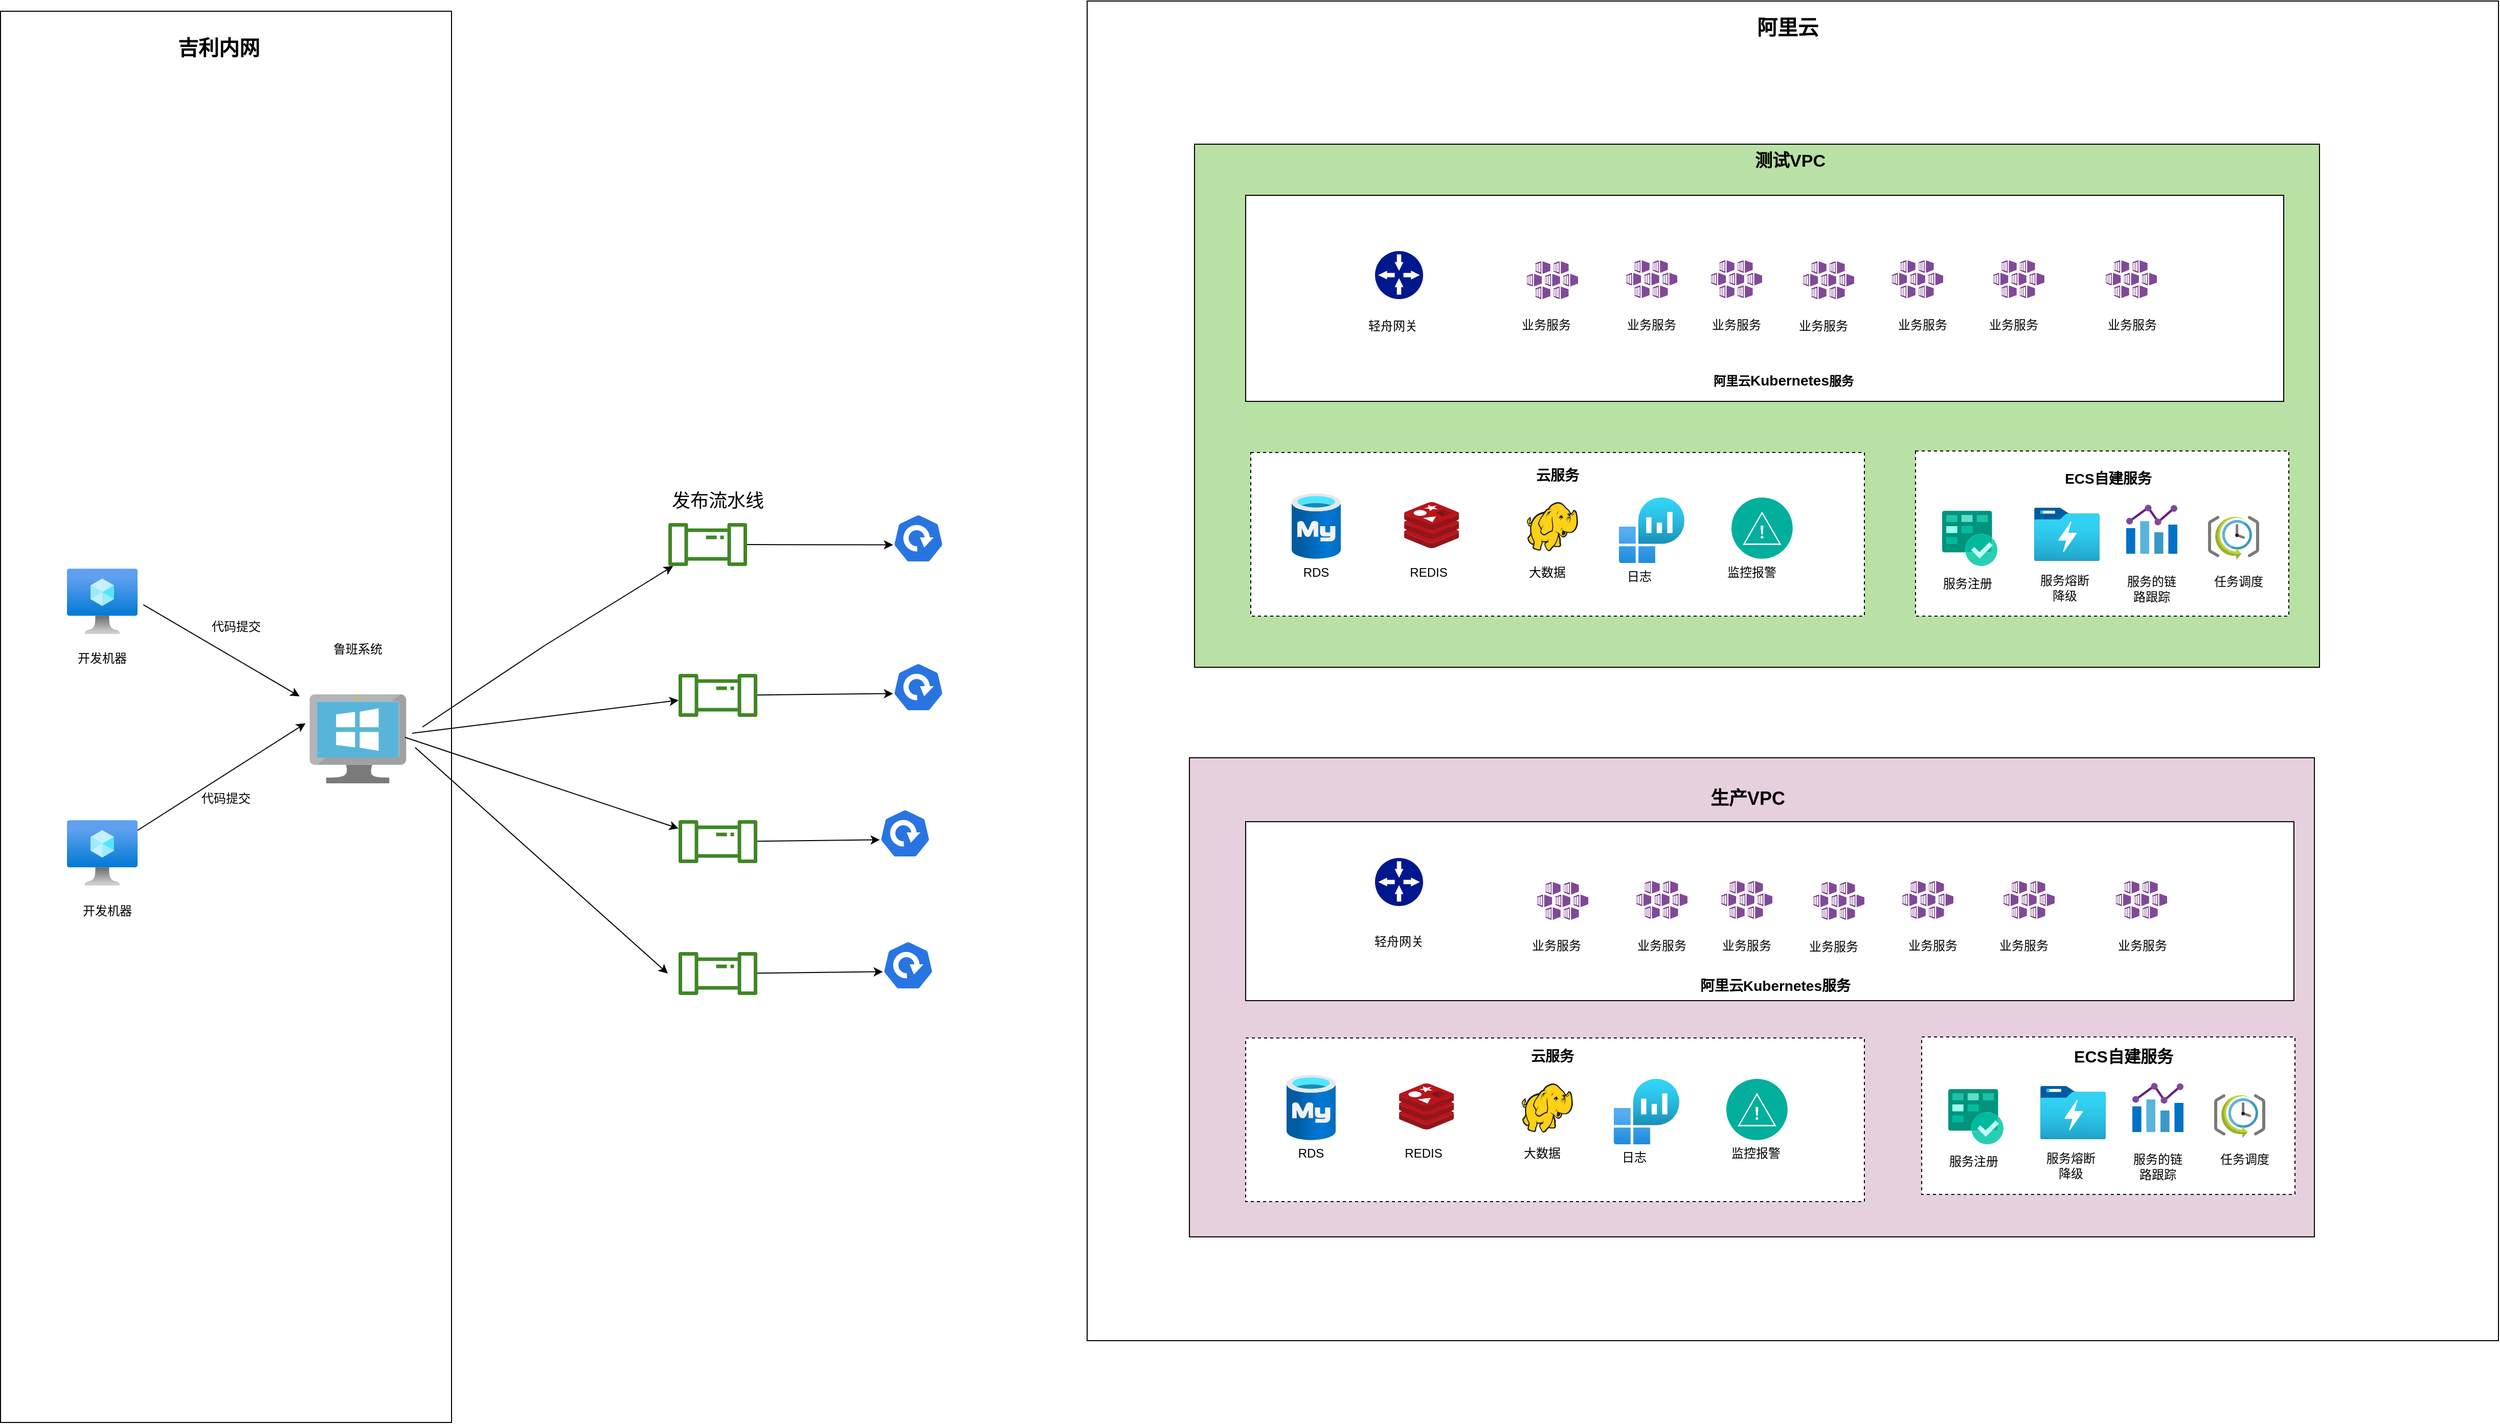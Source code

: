 <mxfile version="20.2.2" type="github">
  <diagram id="MSEFF53zL748iqYzD8NO" name="第 1 页">
    <mxGraphModel dx="2719" dy="2347" grid="1" gridSize="10" guides="1" tooltips="1" connect="1" arrows="1" fold="1" page="1" pageScale="1" pageWidth="827" pageHeight="1169" math="0" shadow="0">
      <root>
        <mxCell id="0" />
        <mxCell id="1" parent="0" />
        <mxCell id="Ua7ldsZMbTLFUnfycN5G-2" value="" style="rounded=0;whiteSpace=wrap;html=1;" parent="1" vertex="1">
          <mxGeometry x="700" y="-410" width="1380" height="1310" as="geometry" />
        </mxCell>
        <mxCell id="Ua7ldsZMbTLFUnfycN5G-3" value="" style="rounded=0;whiteSpace=wrap;html=1;fillColor=#E6D0DE;" parent="1" vertex="1">
          <mxGeometry x="800" y="330" width="1100" height="468.5" as="geometry" />
        </mxCell>
        <mxCell id="Ua7ldsZMbTLFUnfycN5G-4" value="" style="rounded=0;whiteSpace=wrap;html=1;" parent="1" vertex="1">
          <mxGeometry x="-362.5" y="-400" width="441" height="1380" as="geometry" />
        </mxCell>
        <mxCell id="Ua7ldsZMbTLFUnfycN5G-5" value="" style="endArrow=classic;html=1;rounded=0;exitX=1.081;exitY=0.551;exitDx=0;exitDy=0;exitPerimeter=0;" parent="1" source="Ua7ldsZMbTLFUnfycN5G-7" edge="1">
          <mxGeometry width="50" height="50" relative="1" as="geometry">
            <mxPoint x="-222" y="275" as="sourcePoint" />
            <mxPoint x="-70" y="270" as="targetPoint" />
          </mxGeometry>
        </mxCell>
        <mxCell id="Ua7ldsZMbTLFUnfycN5G-6" value="鲁班系统" style="text;html=1;strokeColor=none;fillColor=none;align=center;verticalAlign=middle;whiteSpace=wrap;rounded=0;" parent="1" vertex="1">
          <mxGeometry x="-43" y="209" width="60" height="30" as="geometry" />
        </mxCell>
        <mxCell id="Ua7ldsZMbTLFUnfycN5G-7" value="" style="aspect=fixed;html=1;points=[];align=center;image;fontSize=12;image=img/lib/azure2/compute/Virtual_Machine.svg;" parent="1" vertex="1">
          <mxGeometry x="-297.5" y="145" width="69" height="64" as="geometry" />
        </mxCell>
        <mxCell id="Ua7ldsZMbTLFUnfycN5G-8" value="&lt;font style=&quot;font-size: 20px;&quot;&gt;&lt;b&gt;吉利内网&lt;/b&gt;&lt;/font&gt;" style="text;html=1;strokeColor=none;fillColor=none;align=center;verticalAlign=middle;whiteSpace=wrap;rounded=0;" parent="1" vertex="1">
          <mxGeometry x="-210" y="-380" width="122" height="30" as="geometry" />
        </mxCell>
        <mxCell id="Ua7ldsZMbTLFUnfycN5G-9" value="开发机器" style="text;html=1;strokeColor=none;fillColor=none;align=center;verticalAlign=middle;whiteSpace=wrap;rounded=0;" parent="1" vertex="1">
          <mxGeometry x="-288.5" y="465" width="60" height="30" as="geometry" />
        </mxCell>
        <mxCell id="Ua7ldsZMbTLFUnfycN5G-10" value="" style="sketch=0;aspect=fixed;html=1;points=[];align=center;image;fontSize=12;image=img/lib/mscae/VirtualMachineWindows.svg;" parent="1" vertex="1">
          <mxGeometry x="-60.28" y="268" width="94.57" height="87" as="geometry" />
        </mxCell>
        <mxCell id="Ua7ldsZMbTLFUnfycN5G-11" value="" style="aspect=fixed;html=1;points=[];align=center;image;fontSize=12;image=img/lib/azure2/compute/Virtual_Machine.svg;" parent="1" vertex="1">
          <mxGeometry x="-297.5" y="391" width="69" height="64" as="geometry" />
        </mxCell>
        <mxCell id="Ua7ldsZMbTLFUnfycN5G-12" value="开发机器" style="text;html=1;strokeColor=none;fillColor=none;align=center;verticalAlign=middle;whiteSpace=wrap;rounded=0;" parent="1" vertex="1">
          <mxGeometry x="-293" y="218" width="60" height="30" as="geometry" />
        </mxCell>
        <mxCell id="Ua7ldsZMbTLFUnfycN5G-13" value="" style="endArrow=classic;html=1;rounded=0;entryX=-0.042;entryY=0.325;entryDx=0;entryDy=0;entryPerimeter=0;" parent="1" source="Ua7ldsZMbTLFUnfycN5G-11" target="Ua7ldsZMbTLFUnfycN5G-10" edge="1">
          <mxGeometry width="50" height="50" relative="1" as="geometry">
            <mxPoint x="-212.0" y="285" as="sourcePoint" />
            <mxPoint x="-82.0" y="285" as="targetPoint" />
          </mxGeometry>
        </mxCell>
        <mxCell id="Ua7ldsZMbTLFUnfycN5G-14" value="代码提交" style="text;html=1;strokeColor=none;fillColor=none;align=center;verticalAlign=middle;whiteSpace=wrap;rounded=0;" parent="1" vertex="1">
          <mxGeometry x="-162" y="187" width="60" height="30" as="geometry" />
        </mxCell>
        <mxCell id="Ua7ldsZMbTLFUnfycN5G-15" value="代码提交" style="text;html=1;strokeColor=none;fillColor=none;align=center;verticalAlign=middle;whiteSpace=wrap;rounded=0;" parent="1" vertex="1">
          <mxGeometry x="-172" y="355" width="60" height="30" as="geometry" />
        </mxCell>
        <mxCell id="Ua7ldsZMbTLFUnfycN5G-16" value="" style="sketch=0;aspect=fixed;html=1;points=[];align=center;image;fontSize=12;image=img/lib/mscae/Kubernetes_Services.svg;" parent="1" vertex="1">
          <mxGeometry x="1310" y="165" width="50" height="37" as="geometry" />
        </mxCell>
        <mxCell id="Ua7ldsZMbTLFUnfycN5G-17" value="" style="sketch=0;aspect=fixed;pointerEvents=1;shadow=0;dashed=0;html=1;strokeColor=none;labelPosition=center;verticalLabelPosition=bottom;verticalAlign=top;align=center;fillColor=#00188D;shape=mxgraph.mscae.enterprise.gateway" parent="1" vertex="1">
          <mxGeometry x="961.5" y="156" width="47" height="47" as="geometry" />
        </mxCell>
        <mxCell id="Ua7ldsZMbTLFUnfycN5G-18" value="服务网关" style="text;html=1;strokeColor=none;fillColor=none;align=center;verticalAlign=middle;whiteSpace=wrap;rounded=0;" parent="1" vertex="1">
          <mxGeometry x="955" y="213" width="60" height="30" as="geometry" />
        </mxCell>
        <mxCell id="Ua7ldsZMbTLFUnfycN5G-19" value="业务服务" style="text;html=1;strokeColor=none;fillColor=none;align=center;verticalAlign=middle;whiteSpace=wrap;rounded=0;" parent="1" vertex="1">
          <mxGeometry x="1300" y="213" width="60" height="30" as="geometry" />
        </mxCell>
        <mxCell id="Ua7ldsZMbTLFUnfycN5G-20" value="阿里云Kubernetes服务" style="text;html=1;strokeColor=none;fillColor=none;align=center;verticalAlign=middle;whiteSpace=wrap;rounded=0;" parent="1" vertex="1">
          <mxGeometry x="1168" y="500" width="162" height="30" as="geometry" />
        </mxCell>
        <mxCell id="Ua7ldsZMbTLFUnfycN5G-21" value="&lt;font style=&quot;font-size: 20px;&quot;&gt;&lt;b&gt;阿里云&lt;/b&gt;&lt;/font&gt;" style="text;html=1;strokeColor=none;fillColor=none;align=center;verticalAlign=middle;whiteSpace=wrap;rounded=0;" parent="1" vertex="1">
          <mxGeometry x="1325" y="-400" width="120" height="30" as="geometry" />
        </mxCell>
        <mxCell id="Ua7ldsZMbTLFUnfycN5G-22" value="生产VPC" style="text;html=1;strokeColor=none;fillColor=none;align=center;verticalAlign=middle;whiteSpace=wrap;rounded=0;" parent="1" vertex="1">
          <mxGeometry x="1795" y="138" width="60" height="30" as="geometry" />
        </mxCell>
        <mxCell id="Ua7ldsZMbTLFUnfycN5G-23" value="" style="rounded=0;whiteSpace=wrap;html=1;dashed=1;" parent="1" vertex="1">
          <mxGeometry x="855" y="604" width="605" height="160" as="geometry" />
        </mxCell>
        <mxCell id="Ua7ldsZMbTLFUnfycN5G-24" value="" style="aspect=fixed;html=1;points=[];align=center;image;fontSize=12;image=img/lib/azure2/databases/Azure_Database_MySQL_Server.svg;" parent="1" vertex="1">
          <mxGeometry x="895" y="640" width="48" height="64" as="geometry" />
        </mxCell>
        <mxCell id="Ua7ldsZMbTLFUnfycN5G-25" value="" style="sketch=0;aspect=fixed;html=1;points=[];align=center;image;fontSize=12;image=img/lib/mscae/Cache_Redis_Product.svg;" parent="1" vertex="1">
          <mxGeometry x="1005" y="648.5" width="53.57" height="45" as="geometry" />
        </mxCell>
        <mxCell id="Ua7ldsZMbTLFUnfycN5G-26" value="" style="sketch=0;aspect=fixed;html=1;points=[];align=center;image;fontSize=12;image=img/lib/mscae/HDInsight.svg;" parent="1" vertex="1">
          <mxGeometry x="1125" y="648.5" width="50" height="48" as="geometry" />
        </mxCell>
        <mxCell id="Ua7ldsZMbTLFUnfycN5G-27" value="&lt;font style=&quot;font-size: 14px;&quot;&gt;&lt;b&gt;云服务&lt;/b&gt;&lt;/font&gt;" style="text;html=1;strokeColor=none;fillColor=none;align=center;verticalAlign=middle;whiteSpace=wrap;rounded=0;" parent="1" vertex="1">
          <mxGeometry x="1125" y="607" width="60" height="30" as="geometry" />
        </mxCell>
        <mxCell id="Ua7ldsZMbTLFUnfycN5G-28" value="RDS" style="text;html=1;strokeColor=none;fillColor=none;align=center;verticalAlign=middle;whiteSpace=wrap;rounded=0;" parent="1" vertex="1">
          <mxGeometry x="889" y="702" width="60" height="30" as="geometry" />
        </mxCell>
        <mxCell id="Ua7ldsZMbTLFUnfycN5G-29" value="REDIS" style="text;html=1;strokeColor=none;fillColor=none;align=center;verticalAlign=middle;whiteSpace=wrap;rounded=0;" parent="1" vertex="1">
          <mxGeometry x="998.57" y="702" width="60" height="30" as="geometry" />
        </mxCell>
        <mxCell id="Ua7ldsZMbTLFUnfycN5G-30" value="大数据" style="text;html=1;strokeColor=none;fillColor=none;align=center;verticalAlign=middle;whiteSpace=wrap;rounded=0;" parent="1" vertex="1">
          <mxGeometry x="1115" y="702" width="60" height="30" as="geometry" />
        </mxCell>
        <mxCell id="Ua7ldsZMbTLFUnfycN5G-31" value="日志" style="text;html=1;strokeColor=none;fillColor=none;align=center;verticalAlign=middle;whiteSpace=wrap;rounded=0;" parent="1" vertex="1">
          <mxGeometry x="1205" y="706" width="60" height="30" as="geometry" />
        </mxCell>
        <mxCell id="Ua7ldsZMbTLFUnfycN5G-32" value="" style="aspect=fixed;perimeter=ellipsePerimeter;html=1;align=center;shadow=0;dashed=0;fontColor=#4277BB;labelBackgroundColor=#ffffff;fontSize=12;spacingTop=3;image;image=img/lib/ibm/management/alert_notification.svg;" parent="1" vertex="1">
          <mxGeometry x="1325" y="644" width="60" height="60" as="geometry" />
        </mxCell>
        <mxCell id="Ua7ldsZMbTLFUnfycN5G-33" value="" style="aspect=fixed;html=1;points=[];align=center;image;fontSize=12;image=img/lib/azure2/analytics/Log_Analytics_Workspaces.svg;" parent="1" vertex="1">
          <mxGeometry x="1215" y="644" width="64" height="64" as="geometry" />
        </mxCell>
        <mxCell id="Ua7ldsZMbTLFUnfycN5G-34" value="监控报警" style="text;html=1;strokeColor=none;fillColor=none;align=center;verticalAlign=middle;whiteSpace=wrap;rounded=0;" parent="1" vertex="1">
          <mxGeometry x="1324" y="702" width="60" height="30" as="geometry" />
        </mxCell>
        <mxCell id="Ua7ldsZMbTLFUnfycN5G-35" value="" style="sketch=0;aspect=fixed;html=1;points=[];align=center;image;fontSize=12;image=img/lib/mscae/Kubernetes_Services.svg;" parent="1" vertex="1">
          <mxGeometry x="1440" y="165" width="50" height="37" as="geometry" />
        </mxCell>
        <mxCell id="Ua7ldsZMbTLFUnfycN5G-36" value="" style="sketch=0;aspect=fixed;html=1;points=[];align=center;image;fontSize=12;image=img/lib/mscae/Kubernetes_Services.svg;" parent="1" vertex="1">
          <mxGeometry x="1105" y="166" width="50" height="37" as="geometry" />
        </mxCell>
        <mxCell id="Ua7ldsZMbTLFUnfycN5G-37" value="业务服务" style="text;html=1;strokeColor=none;fillColor=none;align=center;verticalAlign=middle;whiteSpace=wrap;rounded=0;" parent="1" vertex="1">
          <mxGeometry x="1430" y="213" width="60" height="30" as="geometry" />
        </mxCell>
        <mxCell id="Ua7ldsZMbTLFUnfycN5G-38" value="业务服务" style="text;html=1;strokeColor=none;fillColor=none;align=center;verticalAlign=middle;whiteSpace=wrap;rounded=0;" parent="1" vertex="1">
          <mxGeometry x="1080" y="213" width="60" height="30" as="geometry" />
        </mxCell>
        <mxCell id="Ua7ldsZMbTLFUnfycN5G-39" value="" style="sketch=0;aspect=fixed;html=1;points=[];align=center;image;fontSize=12;image=img/lib/mscae/Kubernetes_Services.svg;" parent="1" vertex="1">
          <mxGeometry x="1225" y="165" width="50" height="37" as="geometry" />
        </mxCell>
        <mxCell id="Ua7ldsZMbTLFUnfycN5G-40" value="业务服务" style="text;html=1;strokeColor=none;fillColor=none;align=center;verticalAlign=middle;whiteSpace=wrap;rounded=0;" parent="1" vertex="1">
          <mxGeometry x="1208" y="213" width="60" height="30" as="geometry" />
        </mxCell>
        <mxCell id="Ua7ldsZMbTLFUnfycN5G-41" value="" style="rounded=0;whiteSpace=wrap;html=1;fillColor=#B9E0A5;" parent="1" vertex="1">
          <mxGeometry x="805" y="-270" width="1100" height="511.5" as="geometry" />
        </mxCell>
        <mxCell id="Ua7ldsZMbTLFUnfycN5G-42" value="" style="rounded=0;whiteSpace=wrap;html=1;" parent="1" vertex="1">
          <mxGeometry x="855" y="-220" width="1015" height="201.5" as="geometry" />
        </mxCell>
        <mxCell id="Ua7ldsZMbTLFUnfycN5G-43" value="" style="rounded=0;whiteSpace=wrap;html=1;dashed=1;" parent="1" vertex="1">
          <mxGeometry x="1510" y="30" width="365" height="161.5" as="geometry" />
        </mxCell>
        <mxCell id="Ua7ldsZMbTLFUnfycN5G-44" value="" style="aspect=fixed;html=1;points=[];align=center;image;fontSize=12;image=img/lib/azure2/storage/Data_Lake_Storage_Gen1.svg;" parent="1" vertex="1">
          <mxGeometry x="1626" y="85.5" width="64" height="52" as="geometry" />
        </mxCell>
        <mxCell id="Ua7ldsZMbTLFUnfycN5G-45" value="" style="sketch=0;aspect=fixed;html=1;points=[];align=center;image;fontSize=12;image=img/lib/mscae/Azure_Boards.svg;" parent="1" vertex="1">
          <mxGeometry x="1536" y="88.5" width="54" height="54" as="geometry" />
        </mxCell>
        <mxCell id="Ua7ldsZMbTLFUnfycN5G-46" value="" style="sketch=0;aspect=fixed;html=1;points=[];align=center;image;fontSize=12;image=img/lib/mscae/Chart.svg;" parent="1" vertex="1">
          <mxGeometry x="1716" y="82.5" width="50" height="48" as="geometry" />
        </mxCell>
        <mxCell id="Ua7ldsZMbTLFUnfycN5G-47" value="服务注册" style="text;html=1;strokeColor=none;fillColor=none;align=center;verticalAlign=middle;whiteSpace=wrap;rounded=0;" parent="1" vertex="1">
          <mxGeometry x="1531" y="144.5" width="60" height="30" as="geometry" />
        </mxCell>
        <mxCell id="Ua7ldsZMbTLFUnfycN5G-48" value="服务熔断降级" style="text;html=1;strokeColor=none;fillColor=none;align=center;verticalAlign=middle;whiteSpace=wrap;rounded=0;" parent="1" vertex="1">
          <mxGeometry x="1626" y="148.5" width="60" height="30" as="geometry" />
        </mxCell>
        <mxCell id="Ua7ldsZMbTLFUnfycN5G-49" value="服务的链路跟踪" style="text;html=1;strokeColor=none;fillColor=none;align=center;verticalAlign=middle;whiteSpace=wrap;rounded=0;" parent="1" vertex="1">
          <mxGeometry x="1711" y="149.5" width="60" height="30" as="geometry" />
        </mxCell>
        <mxCell id="Ua7ldsZMbTLFUnfycN5G-50" value="" style="sketch=0;aspect=fixed;html=1;points=[];align=center;image;fontSize=12;image=img/lib/mscae/SchedulerJobCollection.svg;" parent="1" vertex="1">
          <mxGeometry x="1796" y="93.5" width="50" height="43" as="geometry" />
        </mxCell>
        <mxCell id="Ua7ldsZMbTLFUnfycN5G-51" value="任务调度" style="text;html=1;strokeColor=none;fillColor=none;align=center;verticalAlign=middle;whiteSpace=wrap;rounded=0;" parent="1" vertex="1">
          <mxGeometry x="1796" y="142.5" width="60" height="30" as="geometry" />
        </mxCell>
        <mxCell id="Ua7ldsZMbTLFUnfycN5G-52" value="" style="sketch=0;aspect=fixed;html=1;points=[];align=center;image;fontSize=12;image=img/lib/mscae/Kubernetes_Services.svg;" parent="1" vertex="1">
          <mxGeometry x="1310" y="-156.5" width="50" height="37" as="geometry" />
        </mxCell>
        <mxCell id="Ua7ldsZMbTLFUnfycN5G-53" value="" style="sketch=0;aspect=fixed;pointerEvents=1;shadow=0;dashed=0;html=1;strokeColor=none;labelPosition=center;verticalLabelPosition=bottom;verticalAlign=top;align=center;fillColor=#00188D;shape=mxgraph.mscae.enterprise.gateway" parent="1" vertex="1">
          <mxGeometry x="981.5" y="-165.5" width="47" height="47" as="geometry" />
        </mxCell>
        <mxCell id="Ua7ldsZMbTLFUnfycN5G-54" value="轻舟网关" style="text;html=1;strokeColor=none;fillColor=none;align=center;verticalAlign=middle;whiteSpace=wrap;rounded=0;" parent="1" vertex="1">
          <mxGeometry x="968.5" y="-107.5" width="60" height="30" as="geometry" />
        </mxCell>
        <mxCell id="Ua7ldsZMbTLFUnfycN5G-55" value="业务服务" style="text;html=1;strokeColor=none;fillColor=none;align=center;verticalAlign=middle;whiteSpace=wrap;rounded=0;" parent="1" vertex="1">
          <mxGeometry x="1305" y="-108.5" width="60" height="30" as="geometry" />
        </mxCell>
        <mxCell id="Ua7ldsZMbTLFUnfycN5G-56" value="&lt;b&gt;阿里云&lt;font style=&quot;font-size: 14px;&quot;&gt;Kubernetes&lt;/font&gt;服务&lt;/b&gt;" style="text;html=1;strokeColor=none;fillColor=none;align=center;verticalAlign=middle;whiteSpace=wrap;rounded=0;" parent="1" vertex="1">
          <mxGeometry x="1300" y="-54.5" width="162" height="30" as="geometry" />
        </mxCell>
        <mxCell id="Ua7ldsZMbTLFUnfycN5G-57" value="&lt;font style=&quot;font-size: 17px;&quot;&gt;&lt;b&gt;测试VPC&lt;/b&gt;&lt;/font&gt;" style="text;html=1;strokeColor=none;fillColor=none;align=center;verticalAlign=middle;whiteSpace=wrap;rounded=0;" parent="1" vertex="1">
          <mxGeometry x="1313" y="-270" width="149" height="33.5" as="geometry" />
        </mxCell>
        <mxCell id="Ua7ldsZMbTLFUnfycN5G-58" value="" style="rounded=0;whiteSpace=wrap;html=1;dashed=1;" parent="1" vertex="1">
          <mxGeometry x="860" y="31.5" width="600" height="160" as="geometry" />
        </mxCell>
        <mxCell id="Ua7ldsZMbTLFUnfycN5G-59" value="" style="aspect=fixed;html=1;points=[];align=center;image;fontSize=12;image=img/lib/azure2/databases/Azure_Database_MySQL_Server.svg;" parent="1" vertex="1">
          <mxGeometry x="900" y="71.5" width="48" height="64" as="geometry" />
        </mxCell>
        <mxCell id="Ua7ldsZMbTLFUnfycN5G-60" value="" style="sketch=0;aspect=fixed;html=1;points=[];align=center;image;fontSize=12;image=img/lib/mscae/Cache_Redis_Product.svg;" parent="1" vertex="1">
          <mxGeometry x="1010" y="80" width="53.57" height="45" as="geometry" />
        </mxCell>
        <mxCell id="Ua7ldsZMbTLFUnfycN5G-61" value="" style="sketch=0;aspect=fixed;html=1;points=[];align=center;image;fontSize=12;image=img/lib/mscae/HDInsight.svg;" parent="1" vertex="1">
          <mxGeometry x="1130" y="80" width="50" height="48" as="geometry" />
        </mxCell>
        <mxCell id="Ua7ldsZMbTLFUnfycN5G-62" value="&lt;font style=&quot;font-size: 14px;&quot;&gt;&lt;b&gt;云服务&lt;/b&gt;&lt;/font&gt;" style="text;html=1;strokeColor=none;fillColor=none;align=center;verticalAlign=middle;whiteSpace=wrap;rounded=0;" parent="1" vertex="1">
          <mxGeometry x="1130" y="38.5" width="60" height="30" as="geometry" />
        </mxCell>
        <mxCell id="Ua7ldsZMbTLFUnfycN5G-63" value="RDS" style="text;html=1;strokeColor=none;fillColor=none;align=center;verticalAlign=middle;whiteSpace=wrap;rounded=0;" parent="1" vertex="1">
          <mxGeometry x="894" y="133.5" width="60" height="30" as="geometry" />
        </mxCell>
        <mxCell id="Ua7ldsZMbTLFUnfycN5G-64" value="REDIS" style="text;html=1;strokeColor=none;fillColor=none;align=center;verticalAlign=middle;whiteSpace=wrap;rounded=0;" parent="1" vertex="1">
          <mxGeometry x="1003.57" y="133.5" width="60" height="30" as="geometry" />
        </mxCell>
        <mxCell id="Ua7ldsZMbTLFUnfycN5G-65" value="大数据" style="text;html=1;strokeColor=none;fillColor=none;align=center;verticalAlign=middle;whiteSpace=wrap;rounded=0;" parent="1" vertex="1">
          <mxGeometry x="1120" y="133.5" width="60" height="30" as="geometry" />
        </mxCell>
        <mxCell id="Ua7ldsZMbTLFUnfycN5G-66" value="日志" style="text;html=1;strokeColor=none;fillColor=none;align=center;verticalAlign=middle;whiteSpace=wrap;rounded=0;" parent="1" vertex="1">
          <mxGeometry x="1210" y="137.5" width="60" height="30" as="geometry" />
        </mxCell>
        <mxCell id="Ua7ldsZMbTLFUnfycN5G-67" value="" style="aspect=fixed;perimeter=ellipsePerimeter;html=1;align=center;shadow=0;dashed=0;fontColor=#4277BB;labelBackgroundColor=#ffffff;fontSize=12;spacingTop=3;image;image=img/lib/ibm/management/alert_notification.svg;" parent="1" vertex="1">
          <mxGeometry x="1330" y="75.5" width="60" height="60" as="geometry" />
        </mxCell>
        <mxCell id="Ua7ldsZMbTLFUnfycN5G-68" value="" style="aspect=fixed;html=1;points=[];align=center;image;fontSize=12;image=img/lib/azure2/analytics/Log_Analytics_Workspaces.svg;" parent="1" vertex="1">
          <mxGeometry x="1220" y="75.5" width="64" height="64" as="geometry" />
        </mxCell>
        <mxCell id="Ua7ldsZMbTLFUnfycN5G-69" value="监控报警" style="text;html=1;strokeColor=none;fillColor=none;align=center;verticalAlign=middle;whiteSpace=wrap;rounded=0;" parent="1" vertex="1">
          <mxGeometry x="1320" y="133.5" width="60" height="30" as="geometry" />
        </mxCell>
        <mxCell id="Ua7ldsZMbTLFUnfycN5G-70" value="" style="sketch=0;aspect=fixed;html=1;points=[];align=center;image;fontSize=12;image=img/lib/mscae/Kubernetes_Services.svg;" parent="1" vertex="1">
          <mxGeometry x="1487" y="-156.5" width="50" height="37" as="geometry" />
        </mxCell>
        <mxCell id="Ua7ldsZMbTLFUnfycN5G-71" value="" style="sketch=0;aspect=fixed;html=1;points=[];align=center;image;fontSize=12;image=img/lib/mscae/Kubernetes_Services.svg;" parent="1" vertex="1">
          <mxGeometry x="1130" y="-155.5" width="50" height="37" as="geometry" />
        </mxCell>
        <mxCell id="Ua7ldsZMbTLFUnfycN5G-72" value="业务服务" style="text;html=1;strokeColor=none;fillColor=none;align=center;verticalAlign=middle;whiteSpace=wrap;rounded=0;" parent="1" vertex="1">
          <mxGeometry x="1487" y="-108.5" width="60" height="30" as="geometry" />
        </mxCell>
        <mxCell id="Ua7ldsZMbTLFUnfycN5G-73" value="业务服务" style="text;html=1;strokeColor=none;fillColor=none;align=center;verticalAlign=middle;whiteSpace=wrap;rounded=0;" parent="1" vertex="1">
          <mxGeometry x="1119" y="-108.5" width="60" height="30" as="geometry" />
        </mxCell>
        <mxCell id="Ua7ldsZMbTLFUnfycN5G-74" value="" style="sketch=0;aspect=fixed;html=1;points=[];align=center;image;fontSize=12;image=img/lib/mscae/Kubernetes_Services.svg;" parent="1" vertex="1">
          <mxGeometry x="1227" y="-156.5" width="50" height="37" as="geometry" />
        </mxCell>
        <mxCell id="Ua7ldsZMbTLFUnfycN5G-75" value="业务服务" style="text;html=1;strokeColor=none;fillColor=none;align=center;verticalAlign=middle;whiteSpace=wrap;rounded=0;" parent="1" vertex="1">
          <mxGeometry x="1222" y="-108.5" width="60" height="30" as="geometry" />
        </mxCell>
        <mxCell id="Ua7ldsZMbTLFUnfycN5G-76" value="&lt;font style=&quot;font-size: 18px;&quot;&gt;&lt;b&gt;生产VPC&lt;/b&gt;&lt;/font&gt;" style="text;html=1;strokeColor=none;fillColor=none;align=center;verticalAlign=middle;whiteSpace=wrap;rounded=0;" parent="1" vertex="1">
          <mxGeometry x="1282" y="355" width="128" height="30" as="geometry" />
        </mxCell>
        <mxCell id="Ua7ldsZMbTLFUnfycN5G-77" value="" style="rounded=0;whiteSpace=wrap;html=1;" parent="1" vertex="1">
          <mxGeometry x="855" y="392.5" width="1025" height="175" as="geometry" />
        </mxCell>
        <mxCell id="Ua7ldsZMbTLFUnfycN5G-79" value="" style="sketch=0;aspect=fixed;pointerEvents=1;shadow=0;dashed=0;html=1;strokeColor=none;labelPosition=center;verticalLabelPosition=bottom;verticalAlign=top;align=center;fillColor=#00188D;shape=mxgraph.mscae.enterprise.gateway" parent="1" vertex="1">
          <mxGeometry x="981.5" y="428" width="47" height="47" as="geometry" />
        </mxCell>
        <mxCell id="Ua7ldsZMbTLFUnfycN5G-80" value="轻舟网关" style="text;html=1;strokeColor=none;fillColor=none;align=center;verticalAlign=middle;whiteSpace=wrap;rounded=0;" parent="1" vertex="1">
          <mxGeometry x="975" y="495" width="60" height="30" as="geometry" />
        </mxCell>
        <mxCell id="Ua7ldsZMbTLFUnfycN5G-82" value="&lt;b&gt;&lt;font style=&quot;font-size: 14px;&quot;&gt;阿里云Kubernetes服务&lt;/font&gt;&lt;/b&gt;" style="text;html=1;strokeColor=none;fillColor=none;align=center;verticalAlign=middle;whiteSpace=wrap;rounded=0;" parent="1" vertex="1">
          <mxGeometry x="1292" y="537.5" width="162" height="30" as="geometry" />
        </mxCell>
        <mxCell id="Ua7ldsZMbTLFUnfycN5G-93" value="" style="sketch=0;outlineConnect=0;fontColor=#232F3E;gradientColor=none;fillColor=#3F8624;strokeColor=none;dashed=0;verticalLabelPosition=bottom;verticalAlign=top;align=center;html=1;fontSize=12;fontStyle=0;aspect=fixed;pointerEvents=1;shape=mxgraph.aws4.iot_analytics_pipeline;strokeWidth=18;" parent="1" vertex="1">
          <mxGeometry x="300" y="248" width="78" height="42" as="geometry" />
        </mxCell>
        <mxCell id="Ua7ldsZMbTLFUnfycN5G-94" value="" style="endArrow=classic;html=1;rounded=0;fontSize=18;" parent="1" target="Ua7ldsZMbTLFUnfycN5G-93" edge="1">
          <mxGeometry width="50" height="50" relative="1" as="geometry">
            <mxPoint x="40" y="306" as="sourcePoint" />
            <mxPoint x="80" y="270" as="targetPoint" />
          </mxGeometry>
        </mxCell>
        <mxCell id="Ua7ldsZMbTLFUnfycN5G-95" value="发布流水线" style="text;html=1;strokeColor=none;fillColor=none;align=center;verticalAlign=middle;whiteSpace=wrap;rounded=0;strokeWidth=18;fontSize=18;" parent="1" vertex="1">
          <mxGeometry x="284" y="63.5" width="110" height="30" as="geometry" />
        </mxCell>
        <mxCell id="Ua7ldsZMbTLFUnfycN5G-96" value="" style="sketch=0;html=1;dashed=0;whitespace=wrap;fillColor=#2875E2;strokeColor=#ffffff;points=[[0.005,0.63,0],[0.1,0.2,0],[0.9,0.2,0],[0.5,0,0],[0.995,0.63,0],[0.72,0.99,0],[0.5,1,0],[0.28,0.99,0]];shape=mxgraph.kubernetes.icon;prIcon=deploy;strokeWidth=18;fontSize=18;" parent="1" vertex="1">
          <mxGeometry x="510" y="237" width="50" height="48" as="geometry" />
        </mxCell>
        <mxCell id="Ua7ldsZMbTLFUnfycN5G-98" value="" style="sketch=0;html=1;dashed=0;whitespace=wrap;fillColor=#2875E2;strokeColor=#ffffff;points=[[0.005,0.63,0],[0.1,0.2,0],[0.9,0.2,0],[0.5,0,0],[0.995,0.63,0],[0.72,0.99,0],[0.5,1,0],[0.28,0.99,0]];shape=mxgraph.kubernetes.icon;prIcon=deploy;strokeWidth=18;fontSize=18;" parent="1" vertex="1">
          <mxGeometry x="500" y="509" width="50" height="48" as="geometry" />
        </mxCell>
        <mxCell id="Ua7ldsZMbTLFUnfycN5G-100" value="&lt;b&gt;&lt;font style=&quot;font-size: 14px;&quot;&gt;ECS自建服务&lt;/font&gt;&lt;/b&gt;" style="text;html=1;strokeColor=none;fillColor=none;align=center;verticalAlign=middle;whiteSpace=wrap;rounded=0;" parent="1" vertex="1">
          <mxGeometry x="1651" y="41.5" width="95" height="30" as="geometry" />
        </mxCell>
        <mxCell id="Ua7ldsZMbTLFUnfycN5G-101" value="生产VPC" style="text;html=1;strokeColor=none;fillColor=none;align=center;verticalAlign=middle;whiteSpace=wrap;rounded=0;" parent="1" vertex="1">
          <mxGeometry x="1801" y="703.5" width="60" height="30" as="geometry" />
        </mxCell>
        <mxCell id="Ua7ldsZMbTLFUnfycN5G-102" value="" style="rounded=0;whiteSpace=wrap;html=1;dashed=1;" parent="1" vertex="1">
          <mxGeometry x="1516" y="603" width="365" height="154" as="geometry" />
        </mxCell>
        <mxCell id="Ua7ldsZMbTLFUnfycN5G-103" value="" style="aspect=fixed;html=1;points=[];align=center;image;fontSize=12;image=img/lib/azure2/storage/Data_Lake_Storage_Gen1.svg;" parent="1" vertex="1">
          <mxGeometry x="1632" y="651" width="64" height="52" as="geometry" />
        </mxCell>
        <mxCell id="Ua7ldsZMbTLFUnfycN5G-104" value="" style="sketch=0;aspect=fixed;html=1;points=[];align=center;image;fontSize=12;image=img/lib/mscae/Azure_Boards.svg;" parent="1" vertex="1">
          <mxGeometry x="1542" y="654" width="54" height="54" as="geometry" />
        </mxCell>
        <mxCell id="Ua7ldsZMbTLFUnfycN5G-105" value="" style="sketch=0;aspect=fixed;html=1;points=[];align=center;image;fontSize=12;image=img/lib/mscae/Chart.svg;" parent="1" vertex="1">
          <mxGeometry x="1722" y="648" width="50" height="48" as="geometry" />
        </mxCell>
        <mxCell id="Ua7ldsZMbTLFUnfycN5G-106" value="服务注册" style="text;html=1;strokeColor=none;fillColor=none;align=center;verticalAlign=middle;whiteSpace=wrap;rounded=0;" parent="1" vertex="1">
          <mxGeometry x="1537" y="710" width="60" height="30" as="geometry" />
        </mxCell>
        <mxCell id="Ua7ldsZMbTLFUnfycN5G-107" value="服务熔断降级" style="text;html=1;strokeColor=none;fillColor=none;align=center;verticalAlign=middle;whiteSpace=wrap;rounded=0;" parent="1" vertex="1">
          <mxGeometry x="1632" y="714" width="60" height="30" as="geometry" />
        </mxCell>
        <mxCell id="Ua7ldsZMbTLFUnfycN5G-108" value="服务的链路跟踪" style="text;html=1;strokeColor=none;fillColor=none;align=center;verticalAlign=middle;whiteSpace=wrap;rounded=0;" parent="1" vertex="1">
          <mxGeometry x="1717" y="715" width="60" height="30" as="geometry" />
        </mxCell>
        <mxCell id="Ua7ldsZMbTLFUnfycN5G-109" value="" style="sketch=0;aspect=fixed;html=1;points=[];align=center;image;fontSize=12;image=img/lib/mscae/SchedulerJobCollection.svg;" parent="1" vertex="1">
          <mxGeometry x="1802" y="659" width="50" height="43" as="geometry" />
        </mxCell>
        <mxCell id="Ua7ldsZMbTLFUnfycN5G-110" value="任务调度" style="text;html=1;strokeColor=none;fillColor=none;align=center;verticalAlign=middle;whiteSpace=wrap;rounded=0;" parent="1" vertex="1">
          <mxGeometry x="1802" y="708" width="60" height="30" as="geometry" />
        </mxCell>
        <mxCell id="Ua7ldsZMbTLFUnfycN5G-111" value="&lt;font style=&quot;font-size: 16px;&quot;&gt;&lt;b&gt;ECS自建服务&lt;/b&gt;&lt;/font&gt;" style="text;html=1;strokeColor=none;fillColor=none;align=center;verticalAlign=middle;whiteSpace=wrap;rounded=0;" parent="1" vertex="1">
          <mxGeometry x="1657" y="607" width="113" height="30" as="geometry" />
        </mxCell>
        <mxCell id="JjMIrhVPrF9gYijzPyEs-1" value="" style="sketch=0;aspect=fixed;html=1;points=[];align=center;image;fontSize=12;image=img/lib/mscae/Kubernetes_Services.svg;" vertex="1" parent="1">
          <mxGeometry x="1586" y="-156.5" width="50" height="37" as="geometry" />
        </mxCell>
        <mxCell id="JjMIrhVPrF9gYijzPyEs-2" value="业务服务" style="text;html=1;strokeColor=none;fillColor=none;align=center;verticalAlign=middle;whiteSpace=wrap;rounded=0;" vertex="1" parent="1">
          <mxGeometry x="1576" y="-108.5" width="60" height="30" as="geometry" />
        </mxCell>
        <mxCell id="JjMIrhVPrF9gYijzPyEs-3" value="" style="sketch=0;aspect=fixed;html=1;points=[];align=center;image;fontSize=12;image=img/lib/mscae/Kubernetes_Services.svg;" vertex="1" parent="1">
          <mxGeometry x="1400" y="-155.5" width="50" height="37" as="geometry" />
        </mxCell>
        <mxCell id="JjMIrhVPrF9gYijzPyEs-4" value="业务服务" style="text;html=1;strokeColor=none;fillColor=none;align=center;verticalAlign=middle;whiteSpace=wrap;rounded=0;" vertex="1" parent="1">
          <mxGeometry x="1390" y="-107.5" width="60" height="30" as="geometry" />
        </mxCell>
        <mxCell id="JjMIrhVPrF9gYijzPyEs-5" value="" style="sketch=0;outlineConnect=0;fontColor=#232F3E;gradientColor=none;fillColor=#3F8624;strokeColor=none;dashed=0;verticalLabelPosition=bottom;verticalAlign=top;align=center;html=1;fontSize=12;fontStyle=0;aspect=fixed;pointerEvents=1;shape=mxgraph.aws4.iot_analytics_pipeline;strokeWidth=18;" vertex="1" parent="1">
          <mxGeometry x="290" y="100.5" width="78" height="42" as="geometry" />
        </mxCell>
        <mxCell id="JjMIrhVPrF9gYijzPyEs-6" value="" style="sketch=0;outlineConnect=0;fontColor=#232F3E;gradientColor=none;fillColor=#3F8624;strokeColor=none;dashed=0;verticalLabelPosition=bottom;verticalAlign=top;align=center;html=1;fontSize=12;fontStyle=0;aspect=fixed;pointerEvents=1;shape=mxgraph.aws4.iot_analytics_pipeline;strokeWidth=18;" vertex="1" parent="1">
          <mxGeometry x="300" y="391" width="78" height="42" as="geometry" />
        </mxCell>
        <mxCell id="JjMIrhVPrF9gYijzPyEs-7" value="" style="sketch=0;outlineConnect=0;fontColor=#232F3E;gradientColor=none;fillColor=#3F8624;strokeColor=none;dashed=0;verticalLabelPosition=bottom;verticalAlign=top;align=center;html=1;fontSize=12;fontStyle=0;aspect=fixed;pointerEvents=1;shape=mxgraph.aws4.iot_analytics_pipeline;strokeWidth=18;" vertex="1" parent="1">
          <mxGeometry x="300" y="520" width="78" height="42" as="geometry" />
        </mxCell>
        <mxCell id="JjMIrhVPrF9gYijzPyEs-8" value="" style="sketch=0;html=1;dashed=0;whitespace=wrap;fillColor=#2875E2;strokeColor=#ffffff;points=[[0.005,0.63,0],[0.1,0.2,0],[0.9,0.2,0],[0.5,0,0],[0.995,0.63,0],[0.72,0.99,0],[0.5,1,0],[0.28,0.99,0]];shape=mxgraph.kubernetes.icon;prIcon=deploy;strokeWidth=18;fontSize=18;" vertex="1" parent="1">
          <mxGeometry x="510" y="91.5" width="50" height="48" as="geometry" />
        </mxCell>
        <mxCell id="JjMIrhVPrF9gYijzPyEs-12" value="" style="sketch=0;html=1;dashed=0;whitespace=wrap;fillColor=#2875E2;strokeColor=#ffffff;points=[[0.005,0.63,0],[0.1,0.2,0],[0.9,0.2,0],[0.5,0,0],[0.995,0.63,0],[0.72,0.99,0],[0.5,1,0],[0.28,0.99,0]];shape=mxgraph.kubernetes.icon;prIcon=deploy;strokeWidth=18;fontSize=18;" vertex="1" parent="1">
          <mxGeometry x="497" y="380" width="50" height="48" as="geometry" />
        </mxCell>
        <mxCell id="JjMIrhVPrF9gYijzPyEs-13" value="" style="endArrow=classic;html=1;rounded=0;entryX=0.005;entryY=0.63;entryDx=0;entryDy=0;entryPerimeter=0;" edge="1" parent="1" source="JjMIrhVPrF9gYijzPyEs-7" target="Ua7ldsZMbTLFUnfycN5G-98">
          <mxGeometry width="50" height="50" relative="1" as="geometry">
            <mxPoint x="380" y="580" as="sourcePoint" />
            <mxPoint x="430" y="530" as="targetPoint" />
          </mxGeometry>
        </mxCell>
        <mxCell id="JjMIrhVPrF9gYijzPyEs-16" value="" style="endArrow=classic;html=1;rounded=0;entryX=0.005;entryY=0.63;entryDx=0;entryDy=0;entryPerimeter=0;" edge="1" parent="1" source="JjMIrhVPrF9gYijzPyEs-6" target="JjMIrhVPrF9gYijzPyEs-12">
          <mxGeometry width="50" height="50" relative="1" as="geometry">
            <mxPoint x="387.5" y="550.58" as="sourcePoint" />
            <mxPoint x="510.25" y="549.24" as="targetPoint" />
          </mxGeometry>
        </mxCell>
        <mxCell id="JjMIrhVPrF9gYijzPyEs-17" value="" style="endArrow=classic;html=1;rounded=0;entryX=0.005;entryY=0.63;entryDx=0;entryDy=0;entryPerimeter=0;" edge="1" parent="1" source="Ua7ldsZMbTLFUnfycN5G-93" target="Ua7ldsZMbTLFUnfycN5G-96">
          <mxGeometry width="50" height="50" relative="1" as="geometry">
            <mxPoint x="387.5" y="421.52" as="sourcePoint" />
            <mxPoint x="490" y="340" as="targetPoint" />
          </mxGeometry>
        </mxCell>
        <mxCell id="JjMIrhVPrF9gYijzPyEs-18" value="" style="endArrow=classic;html=1;rounded=0;entryX=0.005;entryY=0.63;entryDx=0;entryDy=0;entryPerimeter=0;" edge="1" parent="1" source="JjMIrhVPrF9gYijzPyEs-5" target="JjMIrhVPrF9gYijzPyEs-8">
          <mxGeometry width="50" height="50" relative="1" as="geometry">
            <mxPoint x="387.5" y="315.58" as="sourcePoint" />
            <mxPoint x="500" y="177" as="targetPoint" />
          </mxGeometry>
        </mxCell>
        <mxCell id="JjMIrhVPrF9gYijzPyEs-19" value="" style="endArrow=classic;html=1;rounded=0;" edge="1" parent="1" target="JjMIrhVPrF9gYijzPyEs-5">
          <mxGeometry width="50" height="50" relative="1" as="geometry">
            <mxPoint x="50" y="300" as="sourcePoint" />
            <mxPoint x="90" y="280" as="targetPoint" />
            <Array as="points">
              <mxPoint x="170" y="220" />
            </Array>
          </mxGeometry>
        </mxCell>
        <mxCell id="JjMIrhVPrF9gYijzPyEs-20" value="" style="endArrow=classic;html=1;rounded=0;exitX=0.986;exitY=0.483;exitDx=0;exitDy=0;exitPerimeter=0;" edge="1" parent="1" source="Ua7ldsZMbTLFUnfycN5G-10" target="JjMIrhVPrF9gYijzPyEs-6">
          <mxGeometry width="50" height="50" relative="1" as="geometry">
            <mxPoint x="40" y="370" as="sourcePoint" />
            <mxPoint x="90" y="320" as="targetPoint" />
          </mxGeometry>
        </mxCell>
        <mxCell id="JjMIrhVPrF9gYijzPyEs-21" value="" style="endArrow=classic;html=1;rounded=0;exitX=0.986;exitY=0.483;exitDx=0;exitDy=0;exitPerimeter=0;" edge="1" parent="1">
          <mxGeometry width="50" height="50" relative="1" as="geometry">
            <mxPoint x="42.966" y="320.021" as="sourcePoint" />
            <mxPoint x="290" y="541" as="targetPoint" />
          </mxGeometry>
        </mxCell>
        <mxCell id="JjMIrhVPrF9gYijzPyEs-22" value="" style="sketch=0;aspect=fixed;html=1;points=[];align=center;image;fontSize=12;image=img/lib/mscae/Kubernetes_Services.svg;" vertex="1" parent="1">
          <mxGeometry x="1696" y="-156.5" width="50" height="37" as="geometry" />
        </mxCell>
        <mxCell id="JjMIrhVPrF9gYijzPyEs-23" value="业务服务" style="text;html=1;strokeColor=none;fillColor=none;align=center;verticalAlign=middle;whiteSpace=wrap;rounded=0;" vertex="1" parent="1">
          <mxGeometry x="1692" y="-108.5" width="60" height="30" as="geometry" />
        </mxCell>
        <mxCell id="JjMIrhVPrF9gYijzPyEs-40" value="" style="sketch=0;aspect=fixed;html=1;points=[];align=center;image;fontSize=12;image=img/lib/mscae/Kubernetes_Services.svg;" vertex="1" parent="1">
          <mxGeometry x="1320" y="450.5" width="50" height="37" as="geometry" />
        </mxCell>
        <mxCell id="JjMIrhVPrF9gYijzPyEs-41" value="业务服务" style="text;html=1;strokeColor=none;fillColor=none;align=center;verticalAlign=middle;whiteSpace=wrap;rounded=0;" vertex="1" parent="1">
          <mxGeometry x="1315" y="498.5" width="60" height="30" as="geometry" />
        </mxCell>
        <mxCell id="JjMIrhVPrF9gYijzPyEs-42" value="" style="sketch=0;aspect=fixed;html=1;points=[];align=center;image;fontSize=12;image=img/lib/mscae/Kubernetes_Services.svg;" vertex="1" parent="1">
          <mxGeometry x="1497" y="450.5" width="50" height="37" as="geometry" />
        </mxCell>
        <mxCell id="JjMIrhVPrF9gYijzPyEs-43" value="" style="sketch=0;aspect=fixed;html=1;points=[];align=center;image;fontSize=12;image=img/lib/mscae/Kubernetes_Services.svg;" vertex="1" parent="1">
          <mxGeometry x="1140" y="451.5" width="50" height="37" as="geometry" />
        </mxCell>
        <mxCell id="JjMIrhVPrF9gYijzPyEs-44" value="业务服务" style="text;html=1;strokeColor=none;fillColor=none;align=center;verticalAlign=middle;whiteSpace=wrap;rounded=0;" vertex="1" parent="1">
          <mxGeometry x="1497" y="498.5" width="60" height="30" as="geometry" />
        </mxCell>
        <mxCell id="JjMIrhVPrF9gYijzPyEs-45" value="业务服务" style="text;html=1;strokeColor=none;fillColor=none;align=center;verticalAlign=middle;whiteSpace=wrap;rounded=0;" vertex="1" parent="1">
          <mxGeometry x="1129" y="498.5" width="60" height="30" as="geometry" />
        </mxCell>
        <mxCell id="JjMIrhVPrF9gYijzPyEs-46" value="" style="sketch=0;aspect=fixed;html=1;points=[];align=center;image;fontSize=12;image=img/lib/mscae/Kubernetes_Services.svg;" vertex="1" parent="1">
          <mxGeometry x="1237" y="450.5" width="50" height="37" as="geometry" />
        </mxCell>
        <mxCell id="JjMIrhVPrF9gYijzPyEs-47" value="业务服务" style="text;html=1;strokeColor=none;fillColor=none;align=center;verticalAlign=middle;whiteSpace=wrap;rounded=0;" vertex="1" parent="1">
          <mxGeometry x="1232" y="498.5" width="60" height="30" as="geometry" />
        </mxCell>
        <mxCell id="JjMIrhVPrF9gYijzPyEs-48" value="" style="sketch=0;aspect=fixed;html=1;points=[];align=center;image;fontSize=12;image=img/lib/mscae/Kubernetes_Services.svg;" vertex="1" parent="1">
          <mxGeometry x="1596" y="450.5" width="50" height="37" as="geometry" />
        </mxCell>
        <mxCell id="JjMIrhVPrF9gYijzPyEs-49" value="业务服务" style="text;html=1;strokeColor=none;fillColor=none;align=center;verticalAlign=middle;whiteSpace=wrap;rounded=0;" vertex="1" parent="1">
          <mxGeometry x="1586" y="498.5" width="60" height="30" as="geometry" />
        </mxCell>
        <mxCell id="JjMIrhVPrF9gYijzPyEs-50" value="" style="sketch=0;aspect=fixed;html=1;points=[];align=center;image;fontSize=12;image=img/lib/mscae/Kubernetes_Services.svg;" vertex="1" parent="1">
          <mxGeometry x="1410" y="451.5" width="50" height="37" as="geometry" />
        </mxCell>
        <mxCell id="JjMIrhVPrF9gYijzPyEs-51" value="业务服务" style="text;html=1;strokeColor=none;fillColor=none;align=center;verticalAlign=middle;whiteSpace=wrap;rounded=0;" vertex="1" parent="1">
          <mxGeometry x="1400" y="499.5" width="60" height="30" as="geometry" />
        </mxCell>
        <mxCell id="JjMIrhVPrF9gYijzPyEs-52" value="" style="sketch=0;aspect=fixed;html=1;points=[];align=center;image;fontSize=12;image=img/lib/mscae/Kubernetes_Services.svg;" vertex="1" parent="1">
          <mxGeometry x="1706" y="450.5" width="50" height="37" as="geometry" />
        </mxCell>
        <mxCell id="JjMIrhVPrF9gYijzPyEs-53" value="业务服务" style="text;html=1;strokeColor=none;fillColor=none;align=center;verticalAlign=middle;whiteSpace=wrap;rounded=0;" vertex="1" parent="1">
          <mxGeometry x="1702" y="498.5" width="60" height="30" as="geometry" />
        </mxCell>
      </root>
    </mxGraphModel>
  </diagram>
</mxfile>
